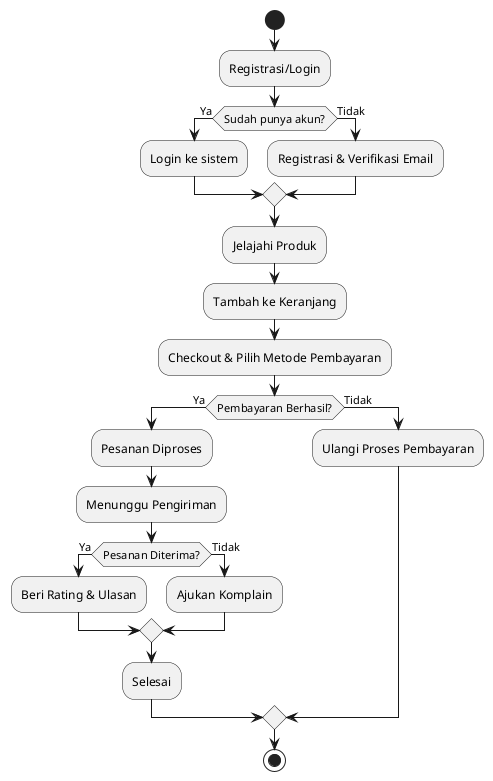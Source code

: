 @startuml
start
:Registrasi/Login;
if (Sudah punya akun?) then (Ya)
    :Login ke sistem;
else (Tidak)
    :Registrasi & Verifikasi Email;
endif
:Jelajahi Produk;
:Tambah ke Keranjang;
:Checkout & Pilih Metode Pembayaran;
if (Pembayaran Berhasil?) then (Ya)
    :Pesanan Diproses;
    :Menunggu Pengiriman;
    if (Pesanan Diterima?) then (Ya)
        :Beri Rating & Ulasan;
    else (Tidak)
        :Ajukan Komplain;
    endif
    :Selesai;
else (Tidak)
    :Ulangi Proses Pembayaran;
endif
stop
@enduml
